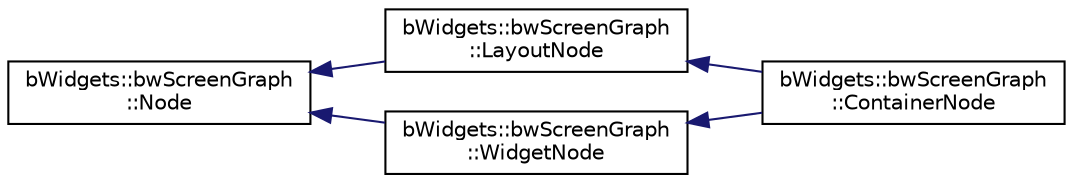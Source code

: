 digraph "Graphical Class Hierarchy"
{
 // LATEX_PDF_SIZE
  edge [fontname="Helvetica",fontsize="10",labelfontname="Helvetica",labelfontsize="10"];
  node [fontname="Helvetica",fontsize="10",shape=record];
  rankdir="LR";
  Node0 [label="bWidgets::bwScreenGraph\l::Node",height=0.2,width=0.4,color="black", fillcolor="white", style="filled",URL="$classbWidgets_1_1bwScreenGraph_1_1Node.html",tooltip="The base data-structure for a screen-graph node."];
  Node0 -> Node1 [dir="back",color="midnightblue",fontsize="10",style="solid",fontname="Helvetica"];
  Node1 [label="bWidgets::bwScreenGraph\l::LayoutNode",height=0.2,width=0.4,color="black", fillcolor="white", style="filled",URL="$classbWidgets_1_1bwScreenGraph_1_1LayoutNode.html",tooltip="Node for aligning children to a specific layout."];
  Node1 -> Node2 [dir="back",color="midnightblue",fontsize="10",style="solid",fontname="Helvetica"];
  Node2 [label="bWidgets::bwScreenGraph\l::ContainerNode",height=0.2,width=0.4,color="black", fillcolor="white", style="filled",URL="$classbWidgets_1_1bwScreenGraph_1_1ContainerNode.html",tooltip="Node representing a widget with children."];
  Node0 -> Node3 [dir="back",color="midnightblue",fontsize="10",style="solid",fontname="Helvetica"];
  Node3 [label="bWidgets::bwScreenGraph\l::WidgetNode",height=0.2,width=0.4,color="black", fillcolor="white", style="filled",URL="$classbWidgets_1_1bwScreenGraph_1_1WidgetNode.html",tooltip="Node representing a single widget with no children."];
  Node3 -> Node2 [dir="back",color="midnightblue",fontsize="10",style="solid",fontname="Helvetica"];
}
